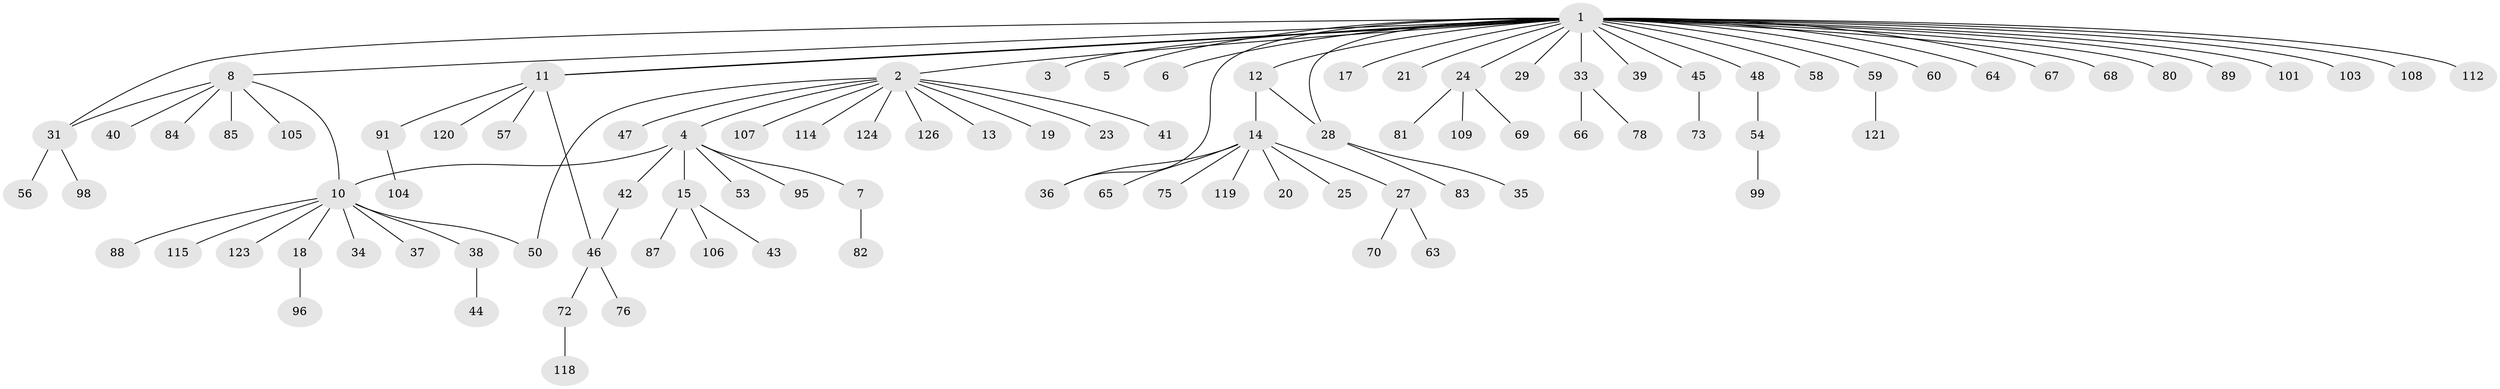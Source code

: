 // original degree distribution, {32: 0.007751937984496124, 13: 0.007751937984496124, 1: 0.6744186046511628, 7: 0.007751937984496124, 2: 0.13953488372093023, 3: 0.06976744186046512, 5: 0.046511627906976744, 11: 0.007751937984496124, 6: 0.007751937984496124, 4: 0.023255813953488372, 9: 0.007751937984496124}
// Generated by graph-tools (version 1.1) at 2025/41/03/06/25 10:41:45]
// undirected, 95 vertices, 101 edges
graph export_dot {
graph [start="1"]
  node [color=gray90,style=filled];
  1 [super="+77"];
  2 [super="+49"];
  3;
  4;
  5;
  6 [super="+9"];
  7 [super="+92"];
  8 [super="+32"];
  10 [super="+100"];
  11 [super="+30"];
  12 [super="+16"];
  13;
  14 [super="+22"];
  15 [super="+94"];
  17;
  18 [super="+110"];
  19;
  20;
  21;
  23 [super="+52"];
  24 [super="+122"];
  25 [super="+26"];
  27;
  28 [super="+113"];
  29;
  31 [super="+71"];
  33 [super="+74"];
  34;
  35;
  36 [super="+117"];
  37;
  38 [super="+97"];
  39;
  40;
  41 [super="+51"];
  42 [super="+127"];
  43 [super="+55"];
  44;
  45;
  46 [super="+79"];
  47;
  48;
  50;
  53 [super="+62"];
  54 [super="+90"];
  56 [super="+61"];
  57 [super="+93"];
  58;
  59 [super="+102"];
  60;
  63;
  64;
  65;
  66;
  67;
  68 [super="+111"];
  69;
  70;
  72 [super="+125"];
  73 [super="+116"];
  75 [super="+128"];
  76;
  78;
  80;
  81;
  82 [super="+86"];
  83;
  84;
  85;
  87;
  88;
  89 [super="+129"];
  91;
  95;
  96;
  98;
  99;
  101;
  103;
  104;
  105;
  106;
  107;
  108;
  109;
  112;
  114;
  115;
  118;
  119;
  120;
  121;
  123;
  124;
  126;
  1 -- 2;
  1 -- 3;
  1 -- 5;
  1 -- 6;
  1 -- 8;
  1 -- 11;
  1 -- 11;
  1 -- 12;
  1 -- 17;
  1 -- 21;
  1 -- 24;
  1 -- 28;
  1 -- 29;
  1 -- 31;
  1 -- 33;
  1 -- 36;
  1 -- 39;
  1 -- 45;
  1 -- 48;
  1 -- 58;
  1 -- 59;
  1 -- 60;
  1 -- 64;
  1 -- 67;
  1 -- 68;
  1 -- 80;
  1 -- 89;
  1 -- 101;
  1 -- 103;
  1 -- 108;
  1 -- 112;
  2 -- 4;
  2 -- 13;
  2 -- 19;
  2 -- 23;
  2 -- 41;
  2 -- 47;
  2 -- 50;
  2 -- 107;
  2 -- 114;
  2 -- 124;
  2 -- 126;
  4 -- 7;
  4 -- 10;
  4 -- 15;
  4 -- 42;
  4 -- 53;
  4 -- 95;
  7 -- 82;
  8 -- 31;
  8 -- 85;
  8 -- 105;
  8 -- 10;
  8 -- 40;
  8 -- 84;
  10 -- 18;
  10 -- 34;
  10 -- 37;
  10 -- 38;
  10 -- 50;
  10 -- 88;
  10 -- 115;
  10 -- 123;
  11 -- 57;
  11 -- 91;
  11 -- 120;
  11 -- 46;
  12 -- 14;
  12 -- 28;
  14 -- 20;
  14 -- 25;
  14 -- 27;
  14 -- 36;
  14 -- 65;
  14 -- 75;
  14 -- 119;
  15 -- 43;
  15 -- 87;
  15 -- 106;
  18 -- 96;
  24 -- 69;
  24 -- 81;
  24 -- 109;
  27 -- 63;
  27 -- 70;
  28 -- 35;
  28 -- 83;
  31 -- 56;
  31 -- 98;
  33 -- 66;
  33 -- 78;
  38 -- 44;
  42 -- 46;
  45 -- 73;
  46 -- 72;
  46 -- 76;
  48 -- 54;
  54 -- 99;
  59 -- 121;
  72 -- 118;
  91 -- 104;
}
